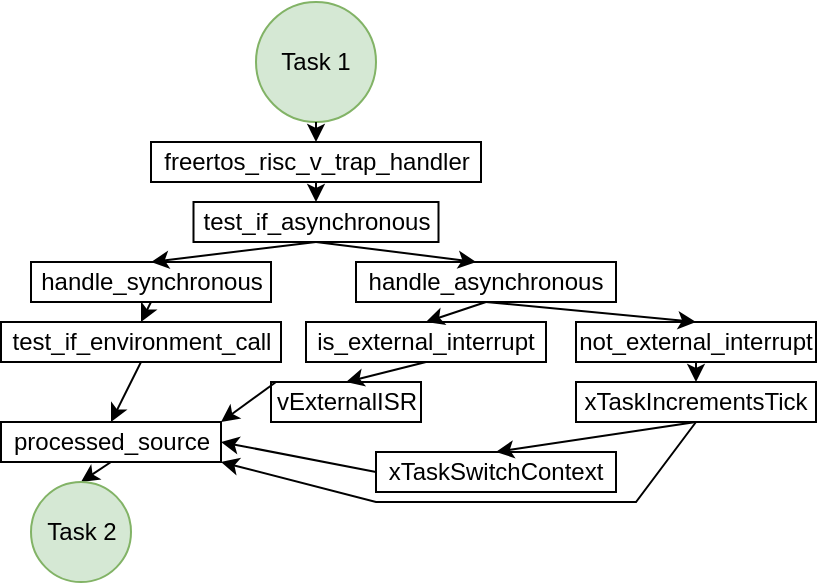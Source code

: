 <mxfile version="22.1.17" type="github">
  <diagram name="第 1 页" id="81FZFj3305lzqGJHBwNj">
    <mxGraphModel dx="1434" dy="483" grid="1" gridSize="10" guides="1" tooltips="1" connect="1" arrows="1" fold="1" page="1" pageScale="1" pageWidth="827" pageHeight="1169" math="0" shadow="0">
      <root>
        <mxCell id="0" />
        <mxCell id="1" parent="0" />
        <mxCell id="d7TLuac9AYfX3vKMkCDU-1" value="&lt;font style=&quot;font-size: 12px;&quot;&gt;Task 1&lt;/font&gt;" style="ellipse;whiteSpace=wrap;html=1;aspect=fixed;fillColor=#d5e8d4;strokeColor=#82b366;direction=south;" vertex="1" parent="1">
          <mxGeometry x="250" y="360" width="60" height="60" as="geometry" />
        </mxCell>
        <mxCell id="d7TLuac9AYfX3vKMkCDU-3" value="" style="endArrow=classic;html=1;rounded=0;exitX=1;exitY=0.5;exitDx=0;exitDy=0;" edge="1" parent="1" source="d7TLuac9AYfX3vKMkCDU-1">
          <mxGeometry width="50" height="50" relative="1" as="geometry">
            <mxPoint x="270" y="390" as="sourcePoint" />
            <mxPoint x="280" y="430" as="targetPoint" />
          </mxGeometry>
        </mxCell>
        <mxCell id="d7TLuac9AYfX3vKMkCDU-5" value="freertos_risc_v_trap_handler" style="rounded=0;whiteSpace=wrap;html=1;" vertex="1" parent="1">
          <mxGeometry x="197.5" y="430" width="165" height="20" as="geometry" />
        </mxCell>
        <mxCell id="d7TLuac9AYfX3vKMkCDU-7" value="" style="endArrow=classic;html=1;rounded=0;exitX=0.5;exitY=1;exitDx=0;exitDy=0;entryX=0.5;entryY=0;entryDx=0;entryDy=0;" edge="1" parent="1" source="d7TLuac9AYfX3vKMkCDU-5" target="d7TLuac9AYfX3vKMkCDU-9">
          <mxGeometry width="50" height="50" relative="1" as="geometry">
            <mxPoint x="290" y="500" as="sourcePoint" />
            <mxPoint x="280" y="470" as="targetPoint" />
          </mxGeometry>
        </mxCell>
        <mxCell id="d7TLuac9AYfX3vKMkCDU-9" value="test_if_asynchronous" style="rounded=0;whiteSpace=wrap;html=1;" vertex="1" parent="1">
          <mxGeometry x="218.75" y="460" width="122.5" height="20" as="geometry" />
        </mxCell>
        <mxCell id="d7TLuac9AYfX3vKMkCDU-10" value="handle_synchronous" style="rounded=0;whiteSpace=wrap;html=1;" vertex="1" parent="1">
          <mxGeometry x="137.5" y="490" width="120" height="20" as="geometry" />
        </mxCell>
        <mxCell id="d7TLuac9AYfX3vKMkCDU-12" value="" style="endArrow=classic;html=1;rounded=0;exitX=0.5;exitY=1;exitDx=0;exitDy=0;entryX=0.5;entryY=0;entryDx=0;entryDy=0;" edge="1" parent="1" source="d7TLuac9AYfX3vKMkCDU-9" target="d7TLuac9AYfX3vKMkCDU-10">
          <mxGeometry width="50" height="50" relative="1" as="geometry">
            <mxPoint x="300" y="480" as="sourcePoint" />
            <mxPoint x="300" y="500" as="targetPoint" />
          </mxGeometry>
        </mxCell>
        <mxCell id="d7TLuac9AYfX3vKMkCDU-13" value="handle_asynchronous" style="rounded=0;whiteSpace=wrap;html=1;" vertex="1" parent="1">
          <mxGeometry x="300" y="490" width="130" height="20" as="geometry" />
        </mxCell>
        <mxCell id="d7TLuac9AYfX3vKMkCDU-14" value="" style="endArrow=classic;html=1;rounded=0;entryX=0.462;entryY=0;entryDx=0;entryDy=0;entryPerimeter=0;exitX=0.5;exitY=1;exitDx=0;exitDy=0;" edge="1" parent="1" source="d7TLuac9AYfX3vKMkCDU-9" target="d7TLuac9AYfX3vKMkCDU-13">
          <mxGeometry width="50" height="50" relative="1" as="geometry">
            <mxPoint x="280" y="510" as="sourcePoint" />
            <mxPoint x="203" y="530" as="targetPoint" />
          </mxGeometry>
        </mxCell>
        <mxCell id="d7TLuac9AYfX3vKMkCDU-15" value="" style="endArrow=classic;html=1;rounded=0;exitX=0.5;exitY=1;exitDx=0;exitDy=0;entryX=0.5;entryY=0;entryDx=0;entryDy=0;" edge="1" parent="1" source="d7TLuac9AYfX3vKMkCDU-10" target="d7TLuac9AYfX3vKMkCDU-16">
          <mxGeometry width="50" height="50" relative="1" as="geometry">
            <mxPoint x="290" y="590" as="sourcePoint" />
            <mxPoint x="193" y="570" as="targetPoint" />
          </mxGeometry>
        </mxCell>
        <mxCell id="d7TLuac9AYfX3vKMkCDU-16" value="test_if_environment_call" style="rounded=0;whiteSpace=wrap;html=1;" vertex="1" parent="1">
          <mxGeometry x="122.5" y="520" width="140" height="20" as="geometry" />
        </mxCell>
        <mxCell id="d7TLuac9AYfX3vKMkCDU-17" value="processed_source" style="rounded=0;whiteSpace=wrap;html=1;" vertex="1" parent="1">
          <mxGeometry x="122.5" y="570" width="110" height="20" as="geometry" />
        </mxCell>
        <mxCell id="d7TLuac9AYfX3vKMkCDU-18" value="" style="endArrow=classic;html=1;rounded=0;exitX=0.5;exitY=1;exitDx=0;exitDy=0;entryX=0.5;entryY=0;entryDx=0;entryDy=0;" edge="1" parent="1" source="d7TLuac9AYfX3vKMkCDU-16" target="d7TLuac9AYfX3vKMkCDU-17">
          <mxGeometry width="50" height="50" relative="1" as="geometry">
            <mxPoint x="290" y="590" as="sourcePoint" />
            <mxPoint x="340" y="540" as="targetPoint" />
          </mxGeometry>
        </mxCell>
        <mxCell id="d7TLuac9AYfX3vKMkCDU-19" value="" style="endArrow=classic;html=1;rounded=0;exitX=0.5;exitY=1;exitDx=0;exitDy=0;entryX=0;entryY=0.5;entryDx=0;entryDy=0;" edge="1" parent="1" source="d7TLuac9AYfX3vKMkCDU-17" target="d7TLuac9AYfX3vKMkCDU-22">
          <mxGeometry width="50" height="50" relative="1" as="geometry">
            <mxPoint x="290" y="590" as="sourcePoint" />
            <mxPoint x="193" y="670" as="targetPoint" />
          </mxGeometry>
        </mxCell>
        <mxCell id="d7TLuac9AYfX3vKMkCDU-22" value="&lt;font style=&quot;font-size: 12px;&quot;&gt;Task 2&lt;/font&gt;" style="ellipse;whiteSpace=wrap;html=1;aspect=fixed;fillColor=#d5e8d4;strokeColor=#82b366;direction=south;" vertex="1" parent="1">
          <mxGeometry x="137.5" y="600" width="50" height="50" as="geometry" />
        </mxCell>
        <mxCell id="d7TLuac9AYfX3vKMkCDU-24" value="is_external_interrupt" style="rounded=0;whiteSpace=wrap;html=1;" vertex="1" parent="1">
          <mxGeometry x="275" y="520" width="120" height="20" as="geometry" />
        </mxCell>
        <mxCell id="d7TLuac9AYfX3vKMkCDU-25" value="vExternalISR" style="rounded=0;whiteSpace=wrap;html=1;" vertex="1" parent="1">
          <mxGeometry x="257.5" y="550" width="75" height="20" as="geometry" />
        </mxCell>
        <mxCell id="d7TLuac9AYfX3vKMkCDU-27" value="" style="endArrow=classic;html=1;rounded=0;exitX=0.5;exitY=1;exitDx=0;exitDy=0;entryX=0.5;entryY=0;entryDx=0;entryDy=0;" edge="1" parent="1" source="d7TLuac9AYfX3vKMkCDU-13" target="d7TLuac9AYfX3vKMkCDU-24">
          <mxGeometry width="50" height="50" relative="1" as="geometry">
            <mxPoint x="260" y="550" as="sourcePoint" />
            <mxPoint x="310" y="500" as="targetPoint" />
          </mxGeometry>
        </mxCell>
        <mxCell id="d7TLuac9AYfX3vKMkCDU-28" value="" style="endArrow=classic;html=1;rounded=0;exitX=0.5;exitY=1;exitDx=0;exitDy=0;entryX=0.5;entryY=0;entryDx=0;entryDy=0;" edge="1" parent="1" source="d7TLuac9AYfX3vKMkCDU-24" target="d7TLuac9AYfX3vKMkCDU-25">
          <mxGeometry width="50" height="50" relative="1" as="geometry">
            <mxPoint x="260" y="550" as="sourcePoint" />
            <mxPoint x="310" y="500" as="targetPoint" />
          </mxGeometry>
        </mxCell>
        <mxCell id="d7TLuac9AYfX3vKMkCDU-30" value="" style="endArrow=classic;html=1;rounded=0;entryX=1;entryY=0;entryDx=0;entryDy=0;" edge="1" parent="1" target="d7TLuac9AYfX3vKMkCDU-17">
          <mxGeometry width="50" height="50" relative="1" as="geometry">
            <mxPoint x="260" y="550" as="sourcePoint" />
            <mxPoint x="310" y="500" as="targetPoint" />
          </mxGeometry>
        </mxCell>
        <mxCell id="d7TLuac9AYfX3vKMkCDU-31" value="not_external_interrupt" style="rounded=0;whiteSpace=wrap;html=1;" vertex="1" parent="1">
          <mxGeometry x="410" y="520" width="120" height="20" as="geometry" />
        </mxCell>
        <mxCell id="d7TLuac9AYfX3vKMkCDU-32" value="" style="endArrow=classic;html=1;rounded=0;exitX=0.5;exitY=1;exitDx=0;exitDy=0;entryX=0.5;entryY=0;entryDx=0;entryDy=0;" edge="1" parent="1" source="d7TLuac9AYfX3vKMkCDU-13" target="d7TLuac9AYfX3vKMkCDU-31">
          <mxGeometry width="50" height="50" relative="1" as="geometry">
            <mxPoint x="430" y="550" as="sourcePoint" />
            <mxPoint x="480" y="500" as="targetPoint" />
          </mxGeometry>
        </mxCell>
        <mxCell id="d7TLuac9AYfX3vKMkCDU-33" value="xTaskIncrementsTick&lt;span id=&quot;docs-internal-guid-7db6147b-7fff-1afc-eab8-4e1aa0cf50d5&quot;&gt;&lt;/span&gt;&lt;span id=&quot;docs-internal-guid-7db6147b-7fff-1afc-eab8-4e1aa0cf50d5&quot;&gt;&lt;/span&gt;&lt;span id=&quot;docs-internal-guid-7db6147b-7fff-1afc-eab8-4e1aa0cf50d5&quot;&gt;&lt;/span&gt;" style="rounded=0;whiteSpace=wrap;html=1;" vertex="1" parent="1">
          <mxGeometry x="410" y="550" width="120" height="20" as="geometry" />
        </mxCell>
        <mxCell id="d7TLuac9AYfX3vKMkCDU-34" value="" style="endArrow=classic;html=1;rounded=0;exitX=0.5;exitY=1;exitDx=0;exitDy=0;entryX=0.5;entryY=0;entryDx=0;entryDy=0;" edge="1" parent="1" source="d7TLuac9AYfX3vKMkCDU-31" target="d7TLuac9AYfX3vKMkCDU-33">
          <mxGeometry width="50" height="50" relative="1" as="geometry">
            <mxPoint x="390" y="550" as="sourcePoint" />
            <mxPoint x="440" y="500" as="targetPoint" />
          </mxGeometry>
        </mxCell>
        <mxCell id="d7TLuac9AYfX3vKMkCDU-37" value="xTaskSwitchContext&lt;span id=&quot;docs-internal-guid-7db6147b-7fff-1afc-eab8-4e1aa0cf50d5&quot;&gt;&lt;/span&gt;&lt;span id=&quot;docs-internal-guid-7db6147b-7fff-1afc-eab8-4e1aa0cf50d5&quot;&gt;&lt;/span&gt;&lt;span id=&quot;docs-internal-guid-7db6147b-7fff-1afc-eab8-4e1aa0cf50d5&quot;&gt;&lt;/span&gt;" style="rounded=0;whiteSpace=wrap;html=1;" vertex="1" parent="1">
          <mxGeometry x="310" y="585" width="120" height="20" as="geometry" />
        </mxCell>
        <mxCell id="d7TLuac9AYfX3vKMkCDU-39" value="" style="endArrow=classic;html=1;rounded=0;exitX=0.5;exitY=1;exitDx=0;exitDy=0;entryX=0.5;entryY=0;entryDx=0;entryDy=0;" edge="1" parent="1" source="d7TLuac9AYfX3vKMkCDU-33" target="d7TLuac9AYfX3vKMkCDU-37">
          <mxGeometry width="50" height="50" relative="1" as="geometry">
            <mxPoint x="360" y="590" as="sourcePoint" />
            <mxPoint x="410" y="540" as="targetPoint" />
          </mxGeometry>
        </mxCell>
        <mxCell id="d7TLuac9AYfX3vKMkCDU-41" value="" style="endArrow=classic;html=1;rounded=0;exitX=0;exitY=0.5;exitDx=0;exitDy=0;entryX=1;entryY=0.5;entryDx=0;entryDy=0;" edge="1" parent="1" source="d7TLuac9AYfX3vKMkCDU-37" target="d7TLuac9AYfX3vKMkCDU-17">
          <mxGeometry width="50" height="50" relative="1" as="geometry">
            <mxPoint x="250" y="590" as="sourcePoint" />
            <mxPoint x="300" y="540" as="targetPoint" />
          </mxGeometry>
        </mxCell>
        <mxCell id="d7TLuac9AYfX3vKMkCDU-42" value="" style="endArrow=classic;html=1;rounded=0;entryX=1;entryY=1;entryDx=0;entryDy=0;" edge="1" parent="1" target="d7TLuac9AYfX3vKMkCDU-17">
          <mxGeometry width="50" height="50" relative="1" as="geometry">
            <mxPoint x="470" y="570" as="sourcePoint" />
            <mxPoint x="400" y="540" as="targetPoint" />
            <Array as="points">
              <mxPoint x="440" y="610" />
              <mxPoint x="310" y="610" />
            </Array>
          </mxGeometry>
        </mxCell>
      </root>
    </mxGraphModel>
  </diagram>
</mxfile>
